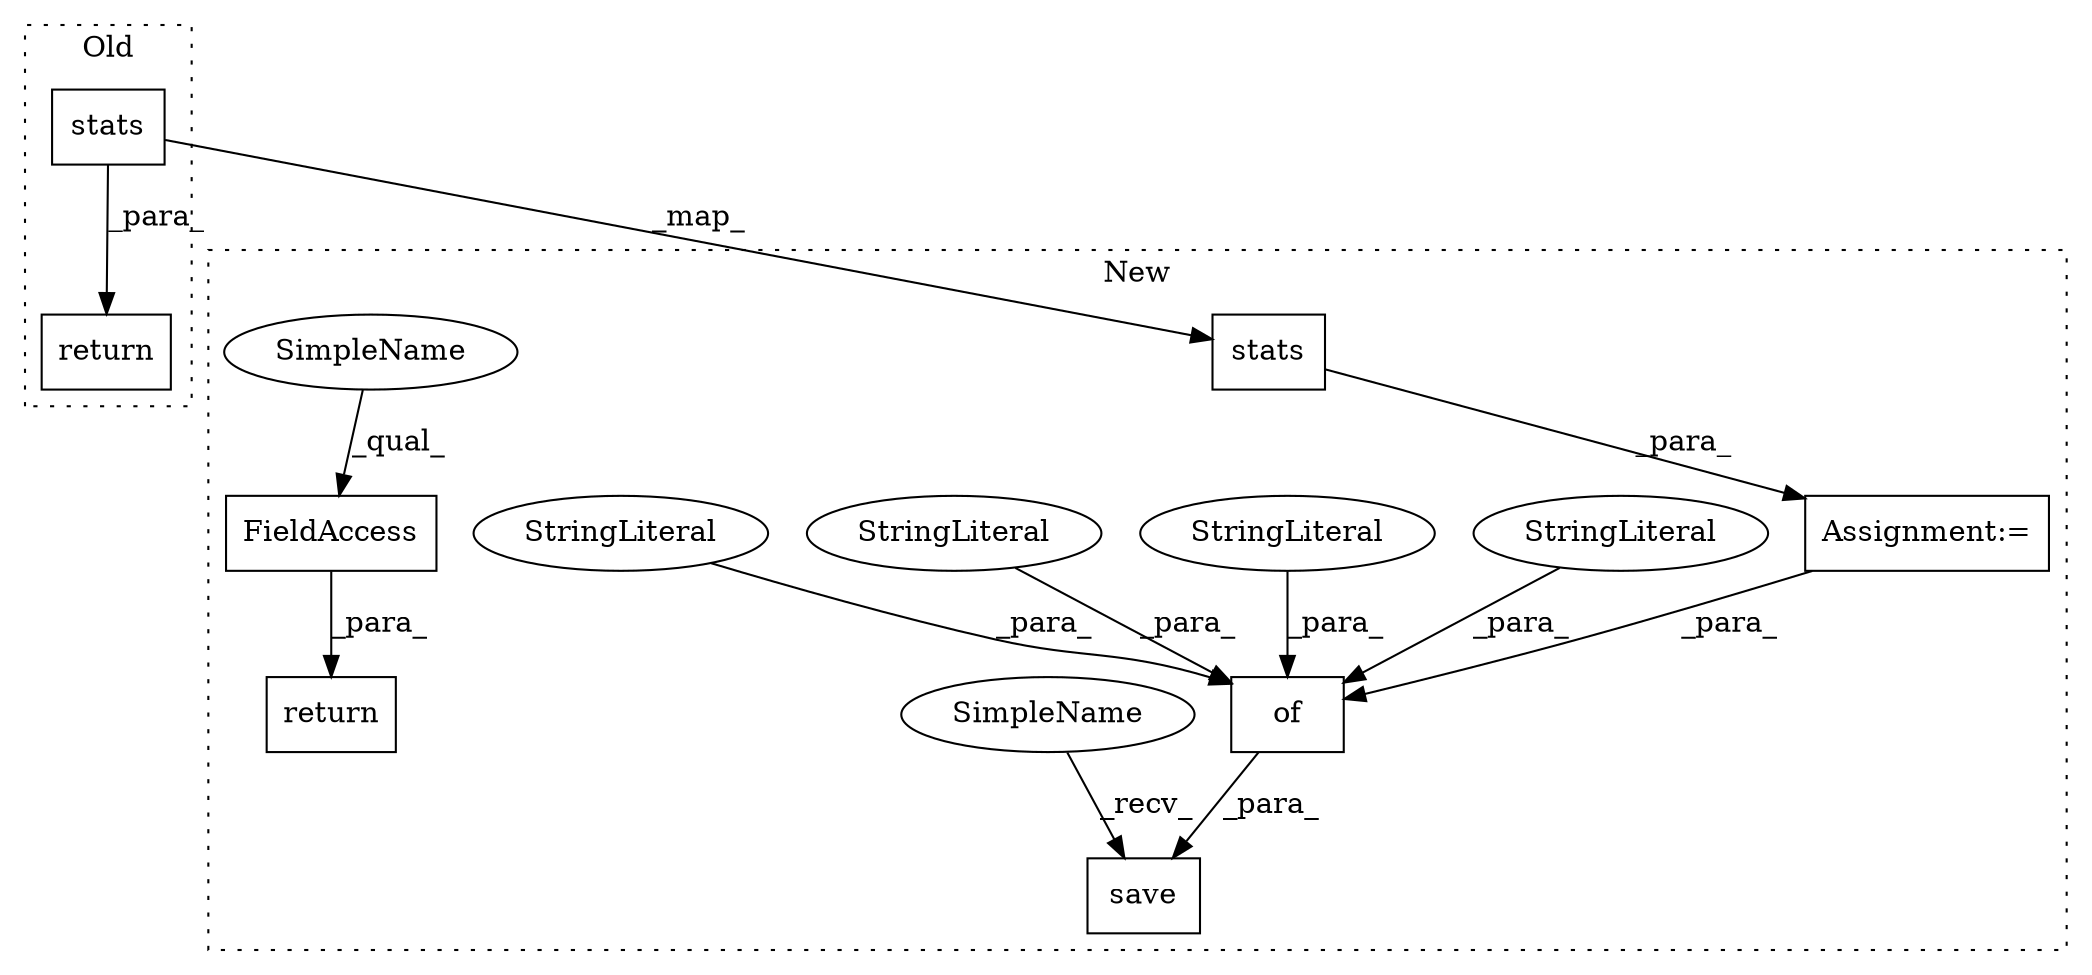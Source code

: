 digraph G {
subgraph cluster0 {
1 [label="stats" a="32" s="5034,5086" l="6,1" shape="box"];
11 [label="return" a="41" s="5017" l="7" shape="box"];
label = "Old";
style="dotted";
}
subgraph cluster1 {
2 [label="stats" a="32" s="5048,5100" l="6,1" shape="box"];
3 [label="Assignment:=" a="7" s="5037" l="1" shape="box"];
4 [label="FieldAccess" a="22" s="5197" l="10" shape="box"];
5 [label="of" a="32" s="5124,5180" l="3,1" shape="box"];
6 [label="save" a="32" s="5115,5181" l="5,1" shape="box"];
7 [label="StringLiteral" a="45" s="5139" l="7" shape="ellipse"];
8 [label="StringLiteral" a="45" s="5167" l="7" shape="ellipse"];
9 [label="StringLiteral" a="45" s="5127" l="6" shape="ellipse"];
10 [label="StringLiteral" a="45" s="5153" l="7" shape="ellipse"];
12 [label="return" a="41" s="5190" l="7" shape="box"];
13 [label="SimpleName" a="42" s="5109" l="5" shape="ellipse"];
14 [label="SimpleName" a="42" s="5197" l="5" shape="ellipse"];
label = "New";
style="dotted";
}
1 -> 2 [label="_map_"];
1 -> 11 [label="_para_"];
2 -> 3 [label="_para_"];
3 -> 5 [label="_para_"];
4 -> 12 [label="_para_"];
5 -> 6 [label="_para_"];
7 -> 5 [label="_para_"];
8 -> 5 [label="_para_"];
9 -> 5 [label="_para_"];
10 -> 5 [label="_para_"];
13 -> 6 [label="_recv_"];
14 -> 4 [label="_qual_"];
}